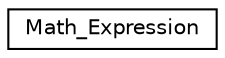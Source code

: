 digraph "Graphical Class Hierarchy"
{
 // LATEX_PDF_SIZE
  edge [fontname="Helvetica",fontsize="10",labelfontname="Helvetica",labelfontsize="10"];
  node [fontname="Helvetica",fontsize="10",shape=record];
  rankdir="LR";
  Node0 [label="Math_Expression",height=0.2,width=0.4,color="black", fillcolor="white", style="filled",URL="$classMath__Expression.html",tooltip=" "];
}
